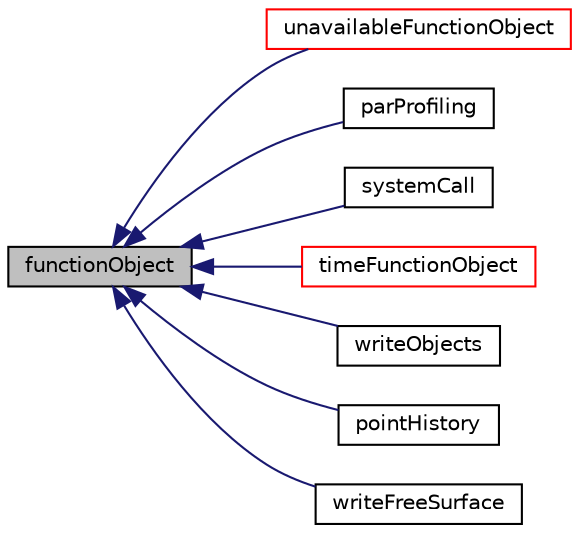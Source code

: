 digraph "functionObject"
{
  bgcolor="transparent";
  edge [fontname="Helvetica",fontsize="10",labelfontname="Helvetica",labelfontsize="10"];
  node [fontname="Helvetica",fontsize="10",shape=record];
  rankdir="LR";
  Node1 [label="functionObject",height=0.2,width=0.4,color="black", fillcolor="grey75", style="filled" fontcolor="black"];
  Node1 -> Node2 [dir="back",color="midnightblue",fontsize="10",style="solid",fontname="Helvetica"];
  Node2 [label="unavailableFunctionObject",height=0.2,width=0.4,color="red",URL="$classFoam_1_1functionObject_1_1unavailableFunctionObject.html",tooltip="Abstract functionObject to report when a real version is unavailable. "];
  Node1 -> Node3 [dir="back",color="midnightblue",fontsize="10",style="solid",fontname="Helvetica"];
  Node3 [label="parProfiling",height=0.2,width=0.4,color="black",URL="$classFoam_1_1functionObjects_1_1parProfiling.html",tooltip="Simple (simplistic) mpi-profiling. "];
  Node1 -> Node4 [dir="back",color="midnightblue",fontsize="10",style="solid",fontname="Helvetica"];
  Node4 [label="systemCall",height=0.2,width=0.4,color="black",URL="$classFoam_1_1functionObjects_1_1systemCall.html",tooltip="Executes system calls, entered in the form of string lists. "];
  Node1 -> Node5 [dir="back",color="midnightblue",fontsize="10",style="solid",fontname="Helvetica"];
  Node5 [label="timeFunctionObject",height=0.2,width=0.4,color="red",URL="$classFoam_1_1functionObjects_1_1timeFunctionObject.html",tooltip="Virtual base class for function objects with a reference to Time. "];
  Node1 -> Node6 [dir="back",color="midnightblue",fontsize="10",style="solid",fontname="Helvetica"];
  Node6 [label="writeObjects",height=0.2,width=0.4,color="black",URL="$classFoam_1_1functionObjects_1_1writeObjects.html",tooltip="Allows specification of different writing frequency of objects registered to the database. "];
  Node1 -> Node7 [dir="back",color="midnightblue",fontsize="10",style="solid",fontname="Helvetica"];
  Node7 [label="pointHistory",height=0.2,width=0.4,color="black",URL="$classFoam_1_1pointHistory.html"];
  Node1 -> Node8 [dir="back",color="midnightblue",fontsize="10",style="solid",fontname="Helvetica"];
  Node8 [label="writeFreeSurface",height=0.2,width=0.4,color="black",URL="$classFoam_1_1writeFreeSurface.html",tooltip="A function object to write the control points on the free surface. "];
}
